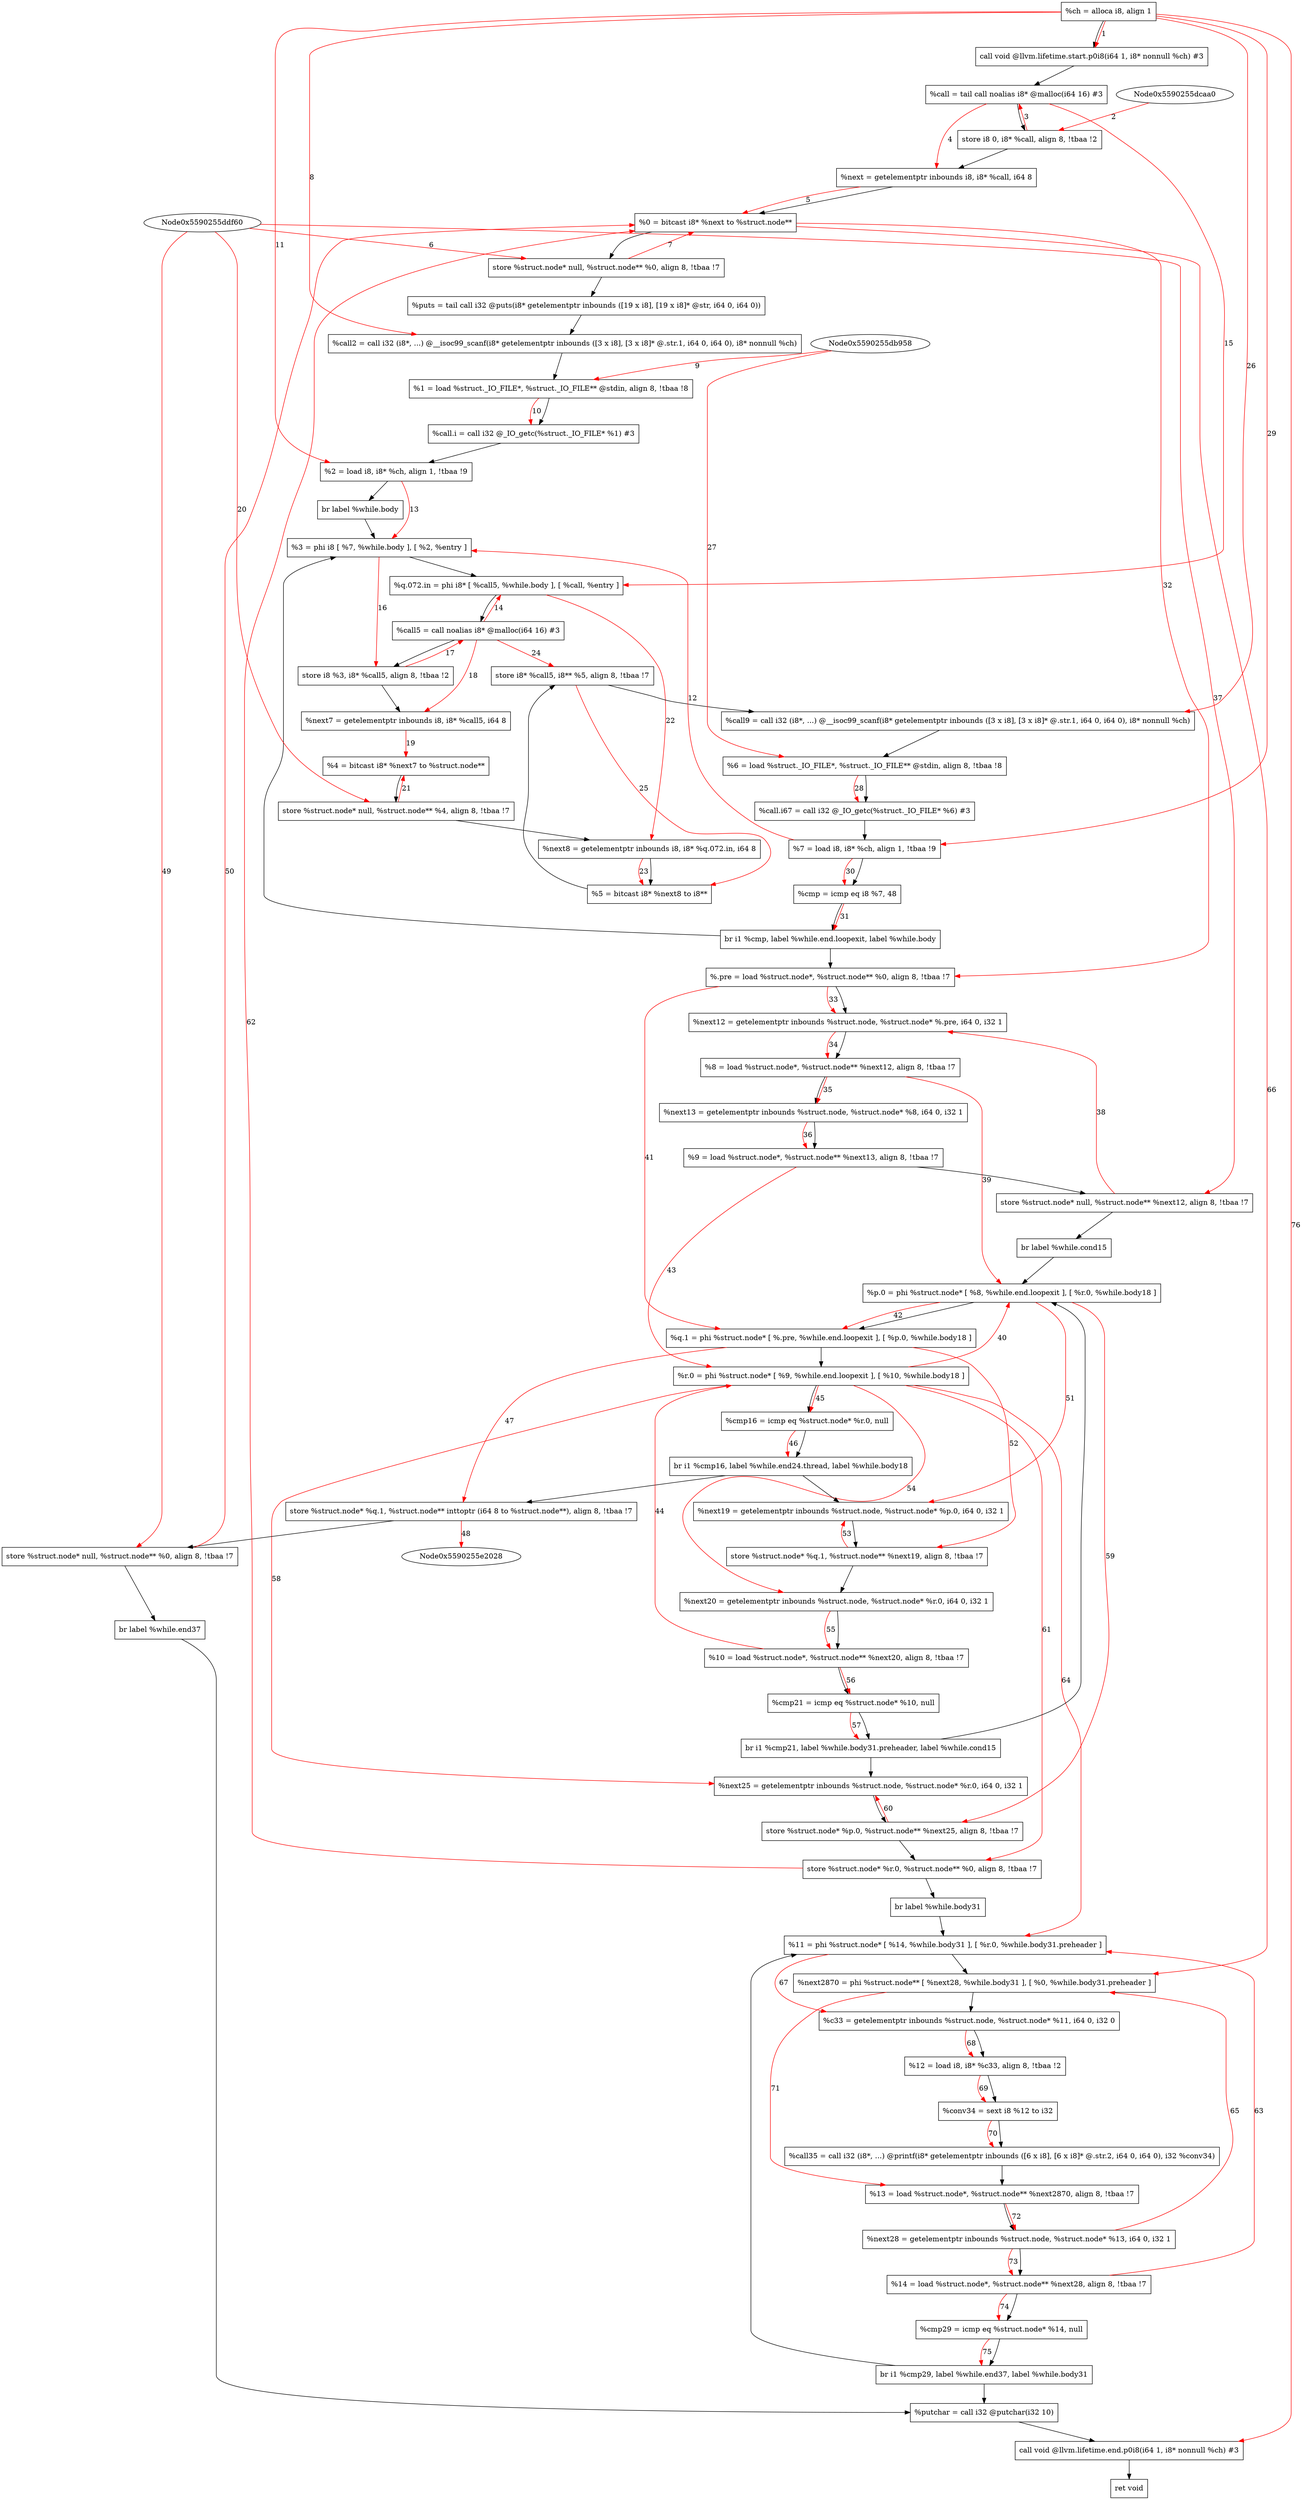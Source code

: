 digraph "CDFG for'func' function" {
	Node0x5590255dbd08[shape=record, label="  %ch = alloca i8, align 1"]
	Node0x5590255dc7a8[shape=record, label="  call void @llvm.lifetime.start.p0i8(i64 1, i8* nonnull %ch) #3"]
	Node0x5590255dc9e0[shape=record, label="  %call = tail call noalias i8* @malloc(i64 16) #3"]
	Node0x5590255dcb00[shape=record, label="  store i8 0, i8* %call, align 8, !tbaa !2"]
	Node0x5590255dda60[shape=record, label="  %next = getelementptr inbounds i8, i8* %call, i64 8"]
	Node0x5590255ddae8[shape=record, label="  %0 = bitcast i8* %next to %struct.node**"]
	Node0x5590255ddfb0[shape=record, label="  store %struct.node* null, %struct.node** %0, align 8, !tbaa !7"]
	Node0x5590255de440[shape=record, label="  %puts = tail call i32 @puts(i8* getelementptr inbounds ([19 x i8], [19 x i8]* @str, i64 0, i64 0))"]
	Node0x5590255de6a8[shape=record, label="  %call2 = call i32 (i8*, ...) @__isoc99_scanf(i8* getelementptr inbounds ([3 x i8], [3 x i8]* @.str.1, i64 0, i64 0), i8* nonnull %ch)"]
	Node0x5590255de768[shape=record, label="  %1 = load %struct._IO_FILE*, %struct._IO_FILE** @stdin, align 8, !tbaa !8"]
	Node0x5590255deaa0[shape=record, label="  %call.i = call i32 @_IO_getc(%struct._IO_FILE* %1) #3"]
	Node0x5590255deb58[shape=record, label="  %2 = load i8, i8* %ch, align 1, !tbaa !9"]
	Node0x5590255dedf8[shape=record, label="  br label %while.body"]
	Node0x5590255deeb8[shape=record, label="  %3 = phi i8 [ %7, %while.body ], [ %2, %entry ]"]
	Node0x5590255def88[shape=record, label="  %q.072.in = phi i8* [ %call5, %while.body ], [ %call, %entry ]"]
	Node0x5590255df0c0[shape=record, label="  %call5 = call noalias i8* @malloc(i64 16) #3"]
	Node0x5590255df190[shape=record, label="  store i8 %3, i8* %call5, align 8, !tbaa !2"]
	Node0x5590255df820[shape=record, label="  %next7 = getelementptr inbounds i8, i8* %call5, i64 8"]
	Node0x5590255ded98[shape=record, label="  %4 = bitcast i8* %next7 to %struct.node**"]
	Node0x5590255df8f0[shape=record, label="  store %struct.node* null, %struct.node** %4, align 8, !tbaa !7"]
	Node0x5590255dff80[shape=record, label="  %next8 = getelementptr inbounds i8, i8* %q.072.in, i64 8"]
	Node0x5590255e0008[shape=record, label="  %5 = bitcast i8* %next8 to i8**"]
	Node0x5590255e0080[shape=record, label="  store i8* %call5, i8** %5, align 8, !tbaa !7"]
	Node0x5590255e0138[shape=record, label="  %call9 = call i32 (i8*, ...) @__isoc99_scanf(i8* getelementptr inbounds ([3 x i8], [3 x i8]* @.str.1, i64 0, i64 0), i8* nonnull %ch)"]
	Node0x5590255e0398[shape=record, label="  %6 = load %struct._IO_FILE*, %struct._IO_FILE** @stdin, align 8, !tbaa !8"]
	Node0x5590255e0a60[shape=record, label="  %call.i67 = call i32 @_IO_getc(%struct._IO_FILE* %6) #3"]
	Node0x5590255e0b18[shape=record, label="  %7 = load i8, i8* %ch, align 1, !tbaa !9"]
	Node0x5590255e11a0[shape=record, label="  %cmp = icmp eq i8 %7, 48"]
	Node0x5590255e1328[shape=record, label="  br i1 %cmp, label %while.end.loopexit, label %while.body"]
	Node0x5590255e1278[shape=record, label="  %.pre = load %struct.node*, %struct.node** %0, align 8, !tbaa !7"]
	Node0x5590255e13e8[shape=record, label="  %next12 = getelementptr inbounds %struct.node, %struct.node* %.pre, i64 0, i32 1"]
	Node0x5590255e1478[shape=record, label="  %8 = load %struct.node*, %struct.node** %next12, align 8, !tbaa !7"]
	Node0x5590255e1598[shape=record, label="  %next13 = getelementptr inbounds %struct.node, %struct.node* %8, i64 0, i32 1"]
	Node0x5590255e1628[shape=record, label="  %9 = load %struct.node*, %struct.node** %next13, align 8, !tbaa !7"]
	Node0x5590255e16a0[shape=record, label="  store %struct.node* null, %struct.node** %next12, align 8, !tbaa !7"]
	Node0x5590255e1768[shape=record, label="  br label %while.cond15"]
	Node0x5590255e18b8[shape=record, label="  %p.0 = phi %struct.node* [ %8, %while.end.loopexit ], [ %r.0, %while.body18 ]"]
	Node0x5590255e19d8[shape=record, label="  %q.1 = phi %struct.node* [ %.pre, %while.end.loopexit ], [ %p.0, %while.body18 ]"]
	Node0x5590255e1a98[shape=record, label="  %r.0 = phi %struct.node* [ %9, %while.end.loopexit ], [ %10, %while.body18 ]"]
	Node0x5590255e1b60[shape=record, label="  %cmp16 = icmp eq %struct.node* %r.0, null"]
	Node0x5590255e1f98[shape=record, label="  br i1 %cmp16, label %while.end24.thread, label %while.body18"]
	Node0x5590255e2080[shape=record, label="  store %struct.node* %q.1, %struct.node** inttoptr (i64 8 to %struct.node**), align 8, !tbaa !7"]
	Node0x5590255e2100[shape=record, label="  store %struct.node* null, %struct.node** %0, align 8, !tbaa !7"]
	Node0x5590255e21b8[shape=record, label="  br label %while.end37"]
	Node0x5590255e2248[shape=record, label="  %next19 = getelementptr inbounds %struct.node, %struct.node* %p.0, i64 0, i32 1"]
	Node0x5590255e22d0[shape=record, label="  store %struct.node* %q.1, %struct.node** %next19, align 8, !tbaa !7"]
	Node0x5590255e2368[shape=record, label="  %next20 = getelementptr inbounds %struct.node, %struct.node* %r.0, i64 0, i32 1"]
	Node0x5590255e1868[shape=record, label="  %10 = load %struct.node*, %struct.node** %next20, align 8, !tbaa !7"]
	Node0x5590255e2410[shape=record, label="  %cmp21 = icmp eq %struct.node* %10, null"]
	Node0x5590255e2588[shape=record, label="  br i1 %cmp21, label %while.body31.preheader, label %while.cond15"]
	Node0x5590255e2648[shape=record, label="  %next25 = getelementptr inbounds %struct.node, %struct.node* %r.0, i64 0, i32 1"]
	Node0x5590255e26d0[shape=record, label="  store %struct.node* %p.0, %struct.node** %next25, align 8, !tbaa !7"]
	Node0x5590255e2750[shape=record, label="  store %struct.node* %r.0, %struct.node** %0, align 8, !tbaa !7"]
	Node0x5590255e2808[shape=record, label="  br label %while.body31"]
	Node0x5590255e28b8[shape=record, label="  %11 = phi %struct.node* [ %14, %while.body31 ], [ %r.0, %while.body31.preheader ]"]
	Node0x5590255e29a8[shape=record, label="  %next2870 = phi %struct.node** [ %next28, %while.body31 ], [ %0, %while.body31.preheader ]"]
	Node0x5590255e2a88[shape=record, label="  %c33 = getelementptr inbounds %struct.node, %struct.node* %11, i64 0, i32 0"]
	Node0x5590255e2b18[shape=record, label="  %12 = load i8, i8* %c33, align 8, !tbaa !2"]
	Node0x5590255e2b78[shape=record, label="  %conv34 = sext i8 %12 to i32"]
	Node0x5590255e35f8[shape=record, label="  %call35 = call i32 (i8*, ...) @printf(i8* getelementptr inbounds ([6 x i8], [6 x i8]* @.str.2, i64 0, i64 0), i32 %conv34)"]
	Node0x5590255e36d8[shape=record, label="  %13 = load %struct.node*, %struct.node** %next2870, align 8, !tbaa !7"]
	Node0x5590255e3768[shape=record, label="  %next28 = getelementptr inbounds %struct.node, %struct.node* %13, i64 0, i32 1"]
	Node0x5590255e24d8[shape=record, label="  %14 = load %struct.node*, %struct.node** %next28, align 8, !tbaa !7"]
	Node0x5590255e37f0[shape=record, label="  %cmp29 = icmp eq %struct.node* %14, null"]
	Node0x5590255e3898[shape=record, label="  br i1 %cmp29, label %while.end37, label %while.body31"]
	Node0x5590255e39c0[shape=record, label="  %putchar = call i32 @putchar(i32 10)"]
	Node0x5590255e3e48[shape=record, label="  call void @llvm.lifetime.end.p0i8(i64 1, i8* nonnull %ch) #3"]
	Node0x5590255dee70[shape=record, label="  ret void"]
	Node0x5590255dbd08 -> Node0x5590255dc7a8
	Node0x5590255dc7a8 -> Node0x5590255dc9e0
	Node0x5590255dc9e0 -> Node0x5590255dcb00
	Node0x5590255dcb00 -> Node0x5590255dda60
	Node0x5590255dda60 -> Node0x5590255ddae8
	Node0x5590255ddae8 -> Node0x5590255ddfb0
	Node0x5590255ddfb0 -> Node0x5590255de440
	Node0x5590255de440 -> Node0x5590255de6a8
	Node0x5590255de6a8 -> Node0x5590255de768
	Node0x5590255de768 -> Node0x5590255deaa0
	Node0x5590255deaa0 -> Node0x5590255deb58
	Node0x5590255deb58 -> Node0x5590255dedf8
	Node0x5590255dedf8 -> Node0x5590255deeb8
	Node0x5590255deeb8 -> Node0x5590255def88
	Node0x5590255def88 -> Node0x5590255df0c0
	Node0x5590255df0c0 -> Node0x5590255df190
	Node0x5590255df190 -> Node0x5590255df820
	Node0x5590255df820 -> Node0x5590255ded98
	Node0x5590255ded98 -> Node0x5590255df8f0
	Node0x5590255df8f0 -> Node0x5590255dff80
	Node0x5590255dff80 -> Node0x5590255e0008
	Node0x5590255e0008 -> Node0x5590255e0080
	Node0x5590255e0080 -> Node0x5590255e0138
	Node0x5590255e0138 -> Node0x5590255e0398
	Node0x5590255e0398 -> Node0x5590255e0a60
	Node0x5590255e0a60 -> Node0x5590255e0b18
	Node0x5590255e0b18 -> Node0x5590255e11a0
	Node0x5590255e11a0 -> Node0x5590255e1328
	Node0x5590255e1328 -> Node0x5590255e1278
	Node0x5590255e1328 -> Node0x5590255deeb8
	Node0x5590255e1278 -> Node0x5590255e13e8
	Node0x5590255e13e8 -> Node0x5590255e1478
	Node0x5590255e1478 -> Node0x5590255e1598
	Node0x5590255e1598 -> Node0x5590255e1628
	Node0x5590255e1628 -> Node0x5590255e16a0
	Node0x5590255e16a0 -> Node0x5590255e1768
	Node0x5590255e1768 -> Node0x5590255e18b8
	Node0x5590255e18b8 -> Node0x5590255e19d8
	Node0x5590255e19d8 -> Node0x5590255e1a98
	Node0x5590255e1a98 -> Node0x5590255e1b60
	Node0x5590255e1b60 -> Node0x5590255e1f98
	Node0x5590255e1f98 -> Node0x5590255e2080
	Node0x5590255e1f98 -> Node0x5590255e2248
	Node0x5590255e2080 -> Node0x5590255e2100
	Node0x5590255e2100 -> Node0x5590255e21b8
	Node0x5590255e21b8 -> Node0x5590255e39c0
	Node0x5590255e2248 -> Node0x5590255e22d0
	Node0x5590255e22d0 -> Node0x5590255e2368
	Node0x5590255e2368 -> Node0x5590255e1868
	Node0x5590255e1868 -> Node0x5590255e2410
	Node0x5590255e2410 -> Node0x5590255e2588
	Node0x5590255e2588 -> Node0x5590255e2648
	Node0x5590255e2588 -> Node0x5590255e18b8
	Node0x5590255e2648 -> Node0x5590255e26d0
	Node0x5590255e26d0 -> Node0x5590255e2750
	Node0x5590255e2750 -> Node0x5590255e2808
	Node0x5590255e2808 -> Node0x5590255e28b8
	Node0x5590255e28b8 -> Node0x5590255e29a8
	Node0x5590255e29a8 -> Node0x5590255e2a88
	Node0x5590255e2a88 -> Node0x5590255e2b18
	Node0x5590255e2b18 -> Node0x5590255e2b78
	Node0x5590255e2b78 -> Node0x5590255e35f8
	Node0x5590255e35f8 -> Node0x5590255e36d8
	Node0x5590255e36d8 -> Node0x5590255e3768
	Node0x5590255e3768 -> Node0x5590255e24d8
	Node0x5590255e24d8 -> Node0x5590255e37f0
	Node0x5590255e37f0 -> Node0x5590255e3898
	Node0x5590255e3898 -> Node0x5590255e39c0
	Node0x5590255e3898 -> Node0x5590255e28b8
	Node0x5590255e39c0 -> Node0x5590255e3e48
	Node0x5590255e3e48 -> Node0x5590255dee70
edge [color=red]
	Node0x5590255dbd08 -> Node0x5590255dc7a8[label="1"]
	Node0x5590255dcaa0 -> Node0x5590255dcb00[label="2"]
	Node0x5590255dcb00 -> Node0x5590255dc9e0[label="3"]
	Node0x5590255dc9e0 -> Node0x5590255dda60[label="4"]
	Node0x5590255dda60 -> Node0x5590255ddae8[label="5"]
	Node0x5590255ddf60 -> Node0x5590255ddfb0[label="6"]
	Node0x5590255ddfb0 -> Node0x5590255ddae8[label="7"]
	Node0x5590255dbd08 -> Node0x5590255de6a8[label="8"]
	Node0x5590255db958 -> Node0x5590255de768[label="9"]
	Node0x5590255de768 -> Node0x5590255deaa0[label="10"]
	Node0x5590255dbd08 -> Node0x5590255deb58[label="11"]
	Node0x5590255e0b18 -> Node0x5590255deeb8[label="12"]
	Node0x5590255deb58 -> Node0x5590255deeb8[label="13"]
	Node0x5590255df0c0 -> Node0x5590255def88[label="14"]
	Node0x5590255dc9e0 -> Node0x5590255def88[label="15"]
	Node0x5590255deeb8 -> Node0x5590255df190[label="16"]
	Node0x5590255df190 -> Node0x5590255df0c0[label="17"]
	Node0x5590255df0c0 -> Node0x5590255df820[label="18"]
	Node0x5590255df820 -> Node0x5590255ded98[label="19"]
	Node0x5590255ddf60 -> Node0x5590255df8f0[label="20"]
	Node0x5590255df8f0 -> Node0x5590255ded98[label="21"]
	Node0x5590255def88 -> Node0x5590255dff80[label="22"]
	Node0x5590255dff80 -> Node0x5590255e0008[label="23"]
	Node0x5590255df0c0 -> Node0x5590255e0080[label="24"]
	Node0x5590255e0080 -> Node0x5590255e0008[label="25"]
	Node0x5590255dbd08 -> Node0x5590255e0138[label="26"]
	Node0x5590255db958 -> Node0x5590255e0398[label="27"]
	Node0x5590255e0398 -> Node0x5590255e0a60[label="28"]
	Node0x5590255dbd08 -> Node0x5590255e0b18[label="29"]
	Node0x5590255e0b18 -> Node0x5590255e11a0[label="30"]
	Node0x5590255e11a0 -> Node0x5590255e1328[label="31"]
	Node0x5590255ddae8 -> Node0x5590255e1278[label="32"]
	Node0x5590255e1278 -> Node0x5590255e13e8[label="33"]
	Node0x5590255e13e8 -> Node0x5590255e1478[label="34"]
	Node0x5590255e1478 -> Node0x5590255e1598[label="35"]
	Node0x5590255e1598 -> Node0x5590255e1628[label="36"]
	Node0x5590255ddf60 -> Node0x5590255e16a0[label="37"]
	Node0x5590255e16a0 -> Node0x5590255e13e8[label="38"]
	Node0x5590255e1478 -> Node0x5590255e18b8[label="39"]
	Node0x5590255e1a98 -> Node0x5590255e18b8[label="40"]
	Node0x5590255e1278 -> Node0x5590255e19d8[label="41"]
	Node0x5590255e18b8 -> Node0x5590255e19d8[label="42"]
	Node0x5590255e1628 -> Node0x5590255e1a98[label="43"]
	Node0x5590255e1868 -> Node0x5590255e1a98[label="44"]
	Node0x5590255e1a98 -> Node0x5590255e1b60[label="45"]
	Node0x5590255e1b60 -> Node0x5590255e1f98[label="46"]
	Node0x5590255e19d8 -> Node0x5590255e2080[label="47"]
	Node0x5590255e2080 -> Node0x5590255e2028[label="48"]
	Node0x5590255ddf60 -> Node0x5590255e2100[label="49"]
	Node0x5590255e2100 -> Node0x5590255ddae8[label="50"]
	Node0x5590255e18b8 -> Node0x5590255e2248[label="51"]
	Node0x5590255e19d8 -> Node0x5590255e22d0[label="52"]
	Node0x5590255e22d0 -> Node0x5590255e2248[label="53"]
	Node0x5590255e1a98 -> Node0x5590255e2368[label="54"]
	Node0x5590255e2368 -> Node0x5590255e1868[label="55"]
	Node0x5590255e1868 -> Node0x5590255e2410[label="56"]
	Node0x5590255e2410 -> Node0x5590255e2588[label="57"]
	Node0x5590255e1a98 -> Node0x5590255e2648[label="58"]
	Node0x5590255e18b8 -> Node0x5590255e26d0[label="59"]
	Node0x5590255e26d0 -> Node0x5590255e2648[label="60"]
	Node0x5590255e1a98 -> Node0x5590255e2750[label="61"]
	Node0x5590255e2750 -> Node0x5590255ddae8[label="62"]
	Node0x5590255e24d8 -> Node0x5590255e28b8[label="63"]
	Node0x5590255e1a98 -> Node0x5590255e28b8[label="64"]
	Node0x5590255e3768 -> Node0x5590255e29a8[label="65"]
	Node0x5590255ddae8 -> Node0x5590255e29a8[label="66"]
	Node0x5590255e28b8 -> Node0x5590255e2a88[label="67"]
	Node0x5590255e2a88 -> Node0x5590255e2b18[label="68"]
	Node0x5590255e2b18 -> Node0x5590255e2b78[label="69"]
	Node0x5590255e2b78 -> Node0x5590255e35f8[label="70"]
	Node0x5590255e29a8 -> Node0x5590255e36d8[label="71"]
	Node0x5590255e36d8 -> Node0x5590255e3768[label="72"]
	Node0x5590255e3768 -> Node0x5590255e24d8[label="73"]
	Node0x5590255e24d8 -> Node0x5590255e37f0[label="74"]
	Node0x5590255e37f0 -> Node0x5590255e3898[label="75"]
	Node0x5590255dbd08 -> Node0x5590255e3e48[label="76"]
}
